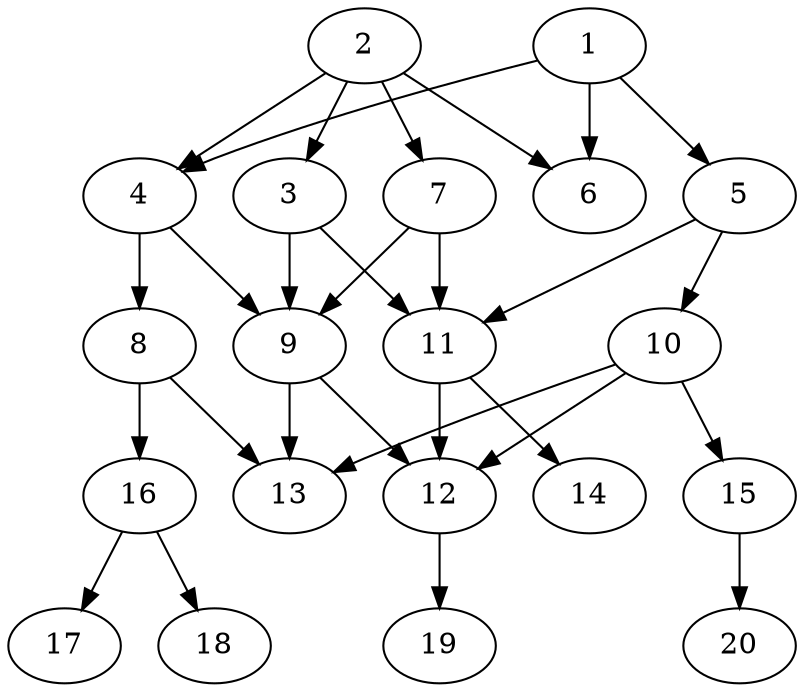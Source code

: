 // DAG automatically generated by daggen at Thu Jul 21 18:29:10 2022
// ./daggen --dot -n 20 --ccr 0.5 --fat 0.5 --regular 0.5 --density 0.6
digraph G {
  1 [compute_size="25901275949", trans_size="362146", result_size="54272", ram="12992633",alpha="0.18"]
  1 -> 4 [size ="54272"]
  1 -> 5 [size ="54272"]
  1 -> 6 [size ="54272"]
  2 [compute_size="80309757331", trans_size="315220", result_size="1024", ram="23991062",alpha="0.02"]
  2 -> 3 [size ="1024"]
  2 -> 4 [size ="1024"]
  2 -> 6 [size ="1024"]
  2 -> 7 [size ="1024"]
  3 [compute_size="1522094742", trans_size="513103", result_size="70656", ram="16227434",alpha="0.09"]
  3 -> 9 [size ="70656"]
  3 -> 11 [size ="70656"]
  4 [compute_size="549755813888", trans_size="272351", result_size="91136", ram="48810260",alpha="0.11"]
  4 -> 8 [size ="91136"]
  4 -> 9 [size ="91136"]
  5 [compute_size="543768568605", trans_size="544600", result_size="1024", ram="28171802",alpha="0.14"]
  5 -> 10 [size ="1024"]
  5 -> 11 [size ="1024"]
  6 [compute_size="21212470234", trans_size="701874", result_size="0", ram="26369084",alpha="0.04"]
  7 [compute_size="502289397015", trans_size="651549", result_size="9216", ram="11737817",alpha="0.10"]
  7 -> 9 [size ="9216"]
  7 -> 11 [size ="9216"]
  8 [compute_size="28991029248", trans_size="774190", result_size="29696", ram="44888560",alpha="0.00"]
  8 -> 13 [size ="29696"]
  8 -> 16 [size ="29696"]
  9 [compute_size="8098557842", trans_size="514876", result_size="91136", ram="23497310",alpha="0.02"]
  9 -> 12 [size ="91136"]
  9 -> 13 [size ="91136"]
  10 [compute_size="72822689292", trans_size="706940", result_size="74752", ram="37146888",alpha="0.07"]
  10 -> 12 [size ="74752"]
  10 -> 13 [size ="74752"]
  10 -> 15 [size ="74752"]
  11 [compute_size="1426155059871", trans_size="647151", result_size="1024", ram="46661148",alpha="0.13"]
  11 -> 12 [size ="1024"]
  11 -> 14 [size ="1024"]
  12 [compute_size="8510449654", trans_size="659916", result_size="9216", ram="14490370",alpha="0.11"]
  12 -> 19 [size ="9216"]
  13 [compute_size="17468804944", trans_size="18867", result_size="0", ram="27060928",alpha="0.04"]
  14 [compute_size="231928233984", trans_size="427982", result_size="0", ram="3944057",alpha="0.01"]
  15 [compute_size="85707596507", trans_size="784969", result_size="29696", ram="35628872",alpha="0.08"]
  15 -> 20 [size ="29696"]
  16 [compute_size="1073741824000", trans_size="797302", result_size="1024", ram="5355988",alpha="0.14"]
  16 -> 17 [size ="1024"]
  16 -> 18 [size ="1024"]
  17 [compute_size="18053565863", trans_size="961155", result_size="0", ram="3641976",alpha="0.07"]
  18 [compute_size="2469146662", trans_size="572152", result_size="0", ram="21565402",alpha="0.10"]
  19 [compute_size="792441321093", trans_size="380872", result_size="0", ram="42266580",alpha="0.13"]
  20 [compute_size="390613555072", trans_size="352651", result_size="0", ram="46278424",alpha="0.05"]
}